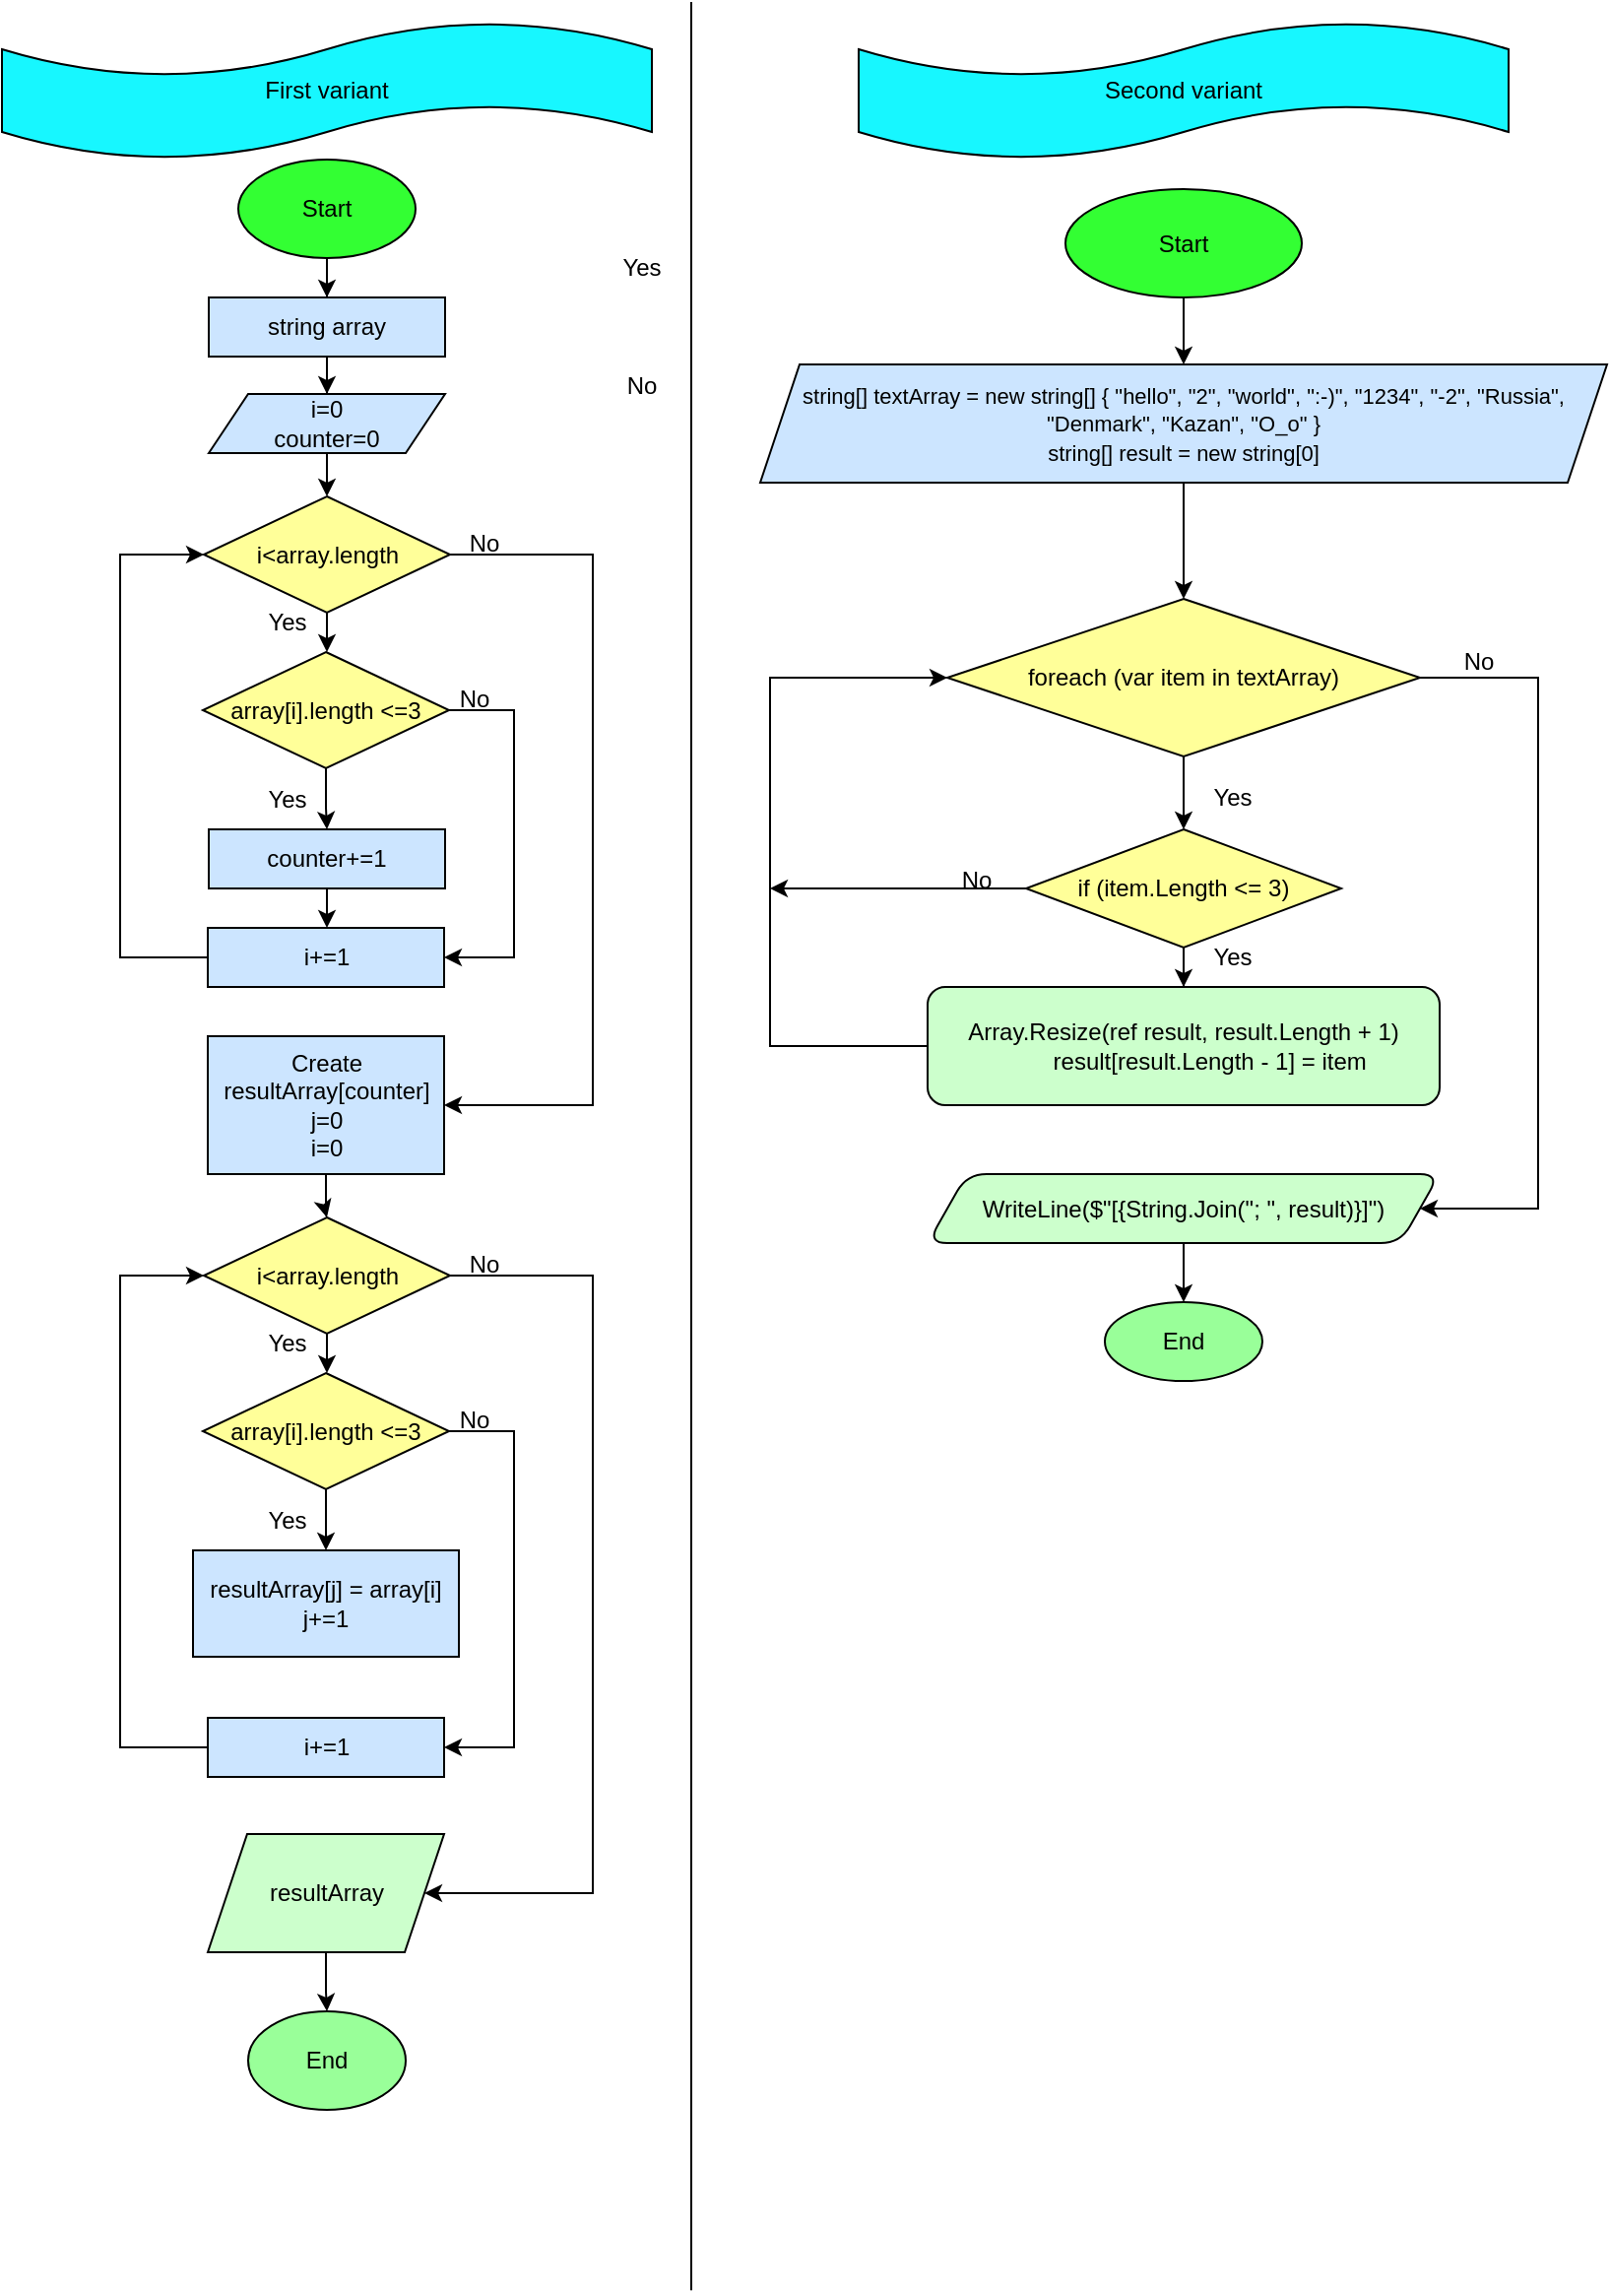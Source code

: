 <mxfile version="20.8.16" type="device"><diagram name="Страница 1" id="n2DwvgwDLk-lZiy1Ksqe"><mxGraphModel dx="914" dy="1211" grid="1" gridSize="10" guides="1" tooltips="1" connect="1" arrows="1" fold="1" page="1" pageScale="1" pageWidth="827" pageHeight="1169" math="0" shadow="0"><root><mxCell id="0"/><mxCell id="1" parent="0"/><mxCell id="b37bWL9vfAzipkTmE0JJ-6" value="" style="edgeStyle=orthogonalEdgeStyle;rounded=0;orthogonalLoop=1;jettySize=auto;html=1;" edge="1" parent="1" source="b37bWL9vfAzipkTmE0JJ-1" target="b37bWL9vfAzipkTmE0JJ-4"><mxGeometry relative="1" as="geometry"/></mxCell><mxCell id="b37bWL9vfAzipkTmE0JJ-1" value="Start" style="ellipse;whiteSpace=wrap;html=1;fillColor=#33FF33;" vertex="1" parent="1"><mxGeometry x="130" y="80" width="90" height="50" as="geometry"/></mxCell><mxCell id="b37bWL9vfAzipkTmE0JJ-2" value="First variant" style="shape=tape;whiteSpace=wrap;html=1;fillColor=#17F7FF;" vertex="1" parent="1"><mxGeometry x="10" y="10" width="330" height="70" as="geometry"/></mxCell><mxCell id="b37bWL9vfAzipkTmE0JJ-3" value="Second variant" style="shape=tape;whiteSpace=wrap;html=1;fillColor=#17F7FF;" vertex="1" parent="1"><mxGeometry x="445" y="10" width="330" height="70" as="geometry"/></mxCell><mxCell id="b37bWL9vfAzipkTmE0JJ-9" value="" style="edgeStyle=orthogonalEdgeStyle;rounded=0;orthogonalLoop=1;jettySize=auto;html=1;" edge="1" parent="1" source="b37bWL9vfAzipkTmE0JJ-4" target="b37bWL9vfAzipkTmE0JJ-8"><mxGeometry relative="1" as="geometry"/></mxCell><mxCell id="b37bWL9vfAzipkTmE0JJ-4" value="string array" style="whiteSpace=wrap;html=1;fillColor=#CCE5FF;" vertex="1" parent="1"><mxGeometry x="115" y="150" width="120" height="30" as="geometry"/></mxCell><mxCell id="b37bWL9vfAzipkTmE0JJ-11" value="" style="edgeStyle=orthogonalEdgeStyle;rounded=0;orthogonalLoop=1;jettySize=auto;html=1;" edge="1" parent="1" source="b37bWL9vfAzipkTmE0JJ-8" target="b37bWL9vfAzipkTmE0JJ-10"><mxGeometry relative="1" as="geometry"/></mxCell><mxCell id="b37bWL9vfAzipkTmE0JJ-8" value="i=0&lt;br&gt;counter=0" style="shape=parallelogram;perimeter=parallelogramPerimeter;whiteSpace=wrap;html=1;fixedSize=1;fillColor=#CCE5FF;" vertex="1" parent="1"><mxGeometry x="115" y="199" width="120" height="30" as="geometry"/></mxCell><mxCell id="b37bWL9vfAzipkTmE0JJ-13" value="" style="edgeStyle=orthogonalEdgeStyle;rounded=0;orthogonalLoop=1;jettySize=auto;html=1;" edge="1" parent="1" source="b37bWL9vfAzipkTmE0JJ-10" target="b37bWL9vfAzipkTmE0JJ-12"><mxGeometry relative="1" as="geometry"/></mxCell><mxCell id="b37bWL9vfAzipkTmE0JJ-18" style="edgeStyle=orthogonalEdgeStyle;rounded=0;orthogonalLoop=1;jettySize=auto;html=1;entryX=1;entryY=0.5;entryDx=0;entryDy=0;exitX=1;exitY=0.5;exitDx=0;exitDy=0;" edge="1" parent="1" source="b37bWL9vfAzipkTmE0JJ-12" target="b37bWL9vfAzipkTmE0JJ-16"><mxGeometry relative="1" as="geometry"><Array as="points"><mxPoint x="270" y="360"/><mxPoint x="270" y="485"/></Array></mxGeometry></mxCell><mxCell id="b37bWL9vfAzipkTmE0JJ-28" style="edgeStyle=orthogonalEdgeStyle;rounded=0;orthogonalLoop=1;jettySize=auto;html=1;exitX=1;exitY=0.5;exitDx=0;exitDy=0;entryX=1;entryY=0.5;entryDx=0;entryDy=0;" edge="1" parent="1" source="b37bWL9vfAzipkTmE0JJ-10" target="b37bWL9vfAzipkTmE0JJ-27"><mxGeometry relative="1" as="geometry"><mxPoint x="250" y="570" as="targetPoint"/><Array as="points"><mxPoint x="310" y="281"/><mxPoint x="310" y="560"/></Array></mxGeometry></mxCell><mxCell id="b37bWL9vfAzipkTmE0JJ-10" value="i&amp;lt;array.length" style="rhombus;whiteSpace=wrap;html=1;fillColor=#FFFF99;" vertex="1" parent="1"><mxGeometry x="112.5" y="251" width="125" height="59" as="geometry"/></mxCell><mxCell id="b37bWL9vfAzipkTmE0JJ-15" value="" style="edgeStyle=orthogonalEdgeStyle;rounded=0;orthogonalLoop=1;jettySize=auto;html=1;" edge="1" parent="1" source="b37bWL9vfAzipkTmE0JJ-12" target="b37bWL9vfAzipkTmE0JJ-14"><mxGeometry relative="1" as="geometry"/></mxCell><mxCell id="b37bWL9vfAzipkTmE0JJ-12" value="array[i].length &amp;lt;=3" style="rhombus;whiteSpace=wrap;html=1;fillColor=#FFFF99;" vertex="1" parent="1"><mxGeometry x="112" y="330" width="125" height="59" as="geometry"/></mxCell><mxCell id="b37bWL9vfAzipkTmE0JJ-17" value="" style="edgeStyle=orthogonalEdgeStyle;rounded=0;orthogonalLoop=1;jettySize=auto;html=1;" edge="1" parent="1" source="b37bWL9vfAzipkTmE0JJ-14" target="b37bWL9vfAzipkTmE0JJ-16"><mxGeometry relative="1" as="geometry"/></mxCell><mxCell id="b37bWL9vfAzipkTmE0JJ-14" value="counter+=1" style="whiteSpace=wrap;html=1;fillColor=#CCE5FF;" vertex="1" parent="1"><mxGeometry x="115" y="420" width="120" height="30" as="geometry"/></mxCell><mxCell id="b37bWL9vfAzipkTmE0JJ-26" style="edgeStyle=orthogonalEdgeStyle;rounded=0;orthogonalLoop=1;jettySize=auto;html=1;entryX=0;entryY=0.5;entryDx=0;entryDy=0;exitX=0;exitY=0.5;exitDx=0;exitDy=0;" edge="1" parent="1" source="b37bWL9vfAzipkTmE0JJ-16" target="b37bWL9vfAzipkTmE0JJ-10"><mxGeometry relative="1" as="geometry"><Array as="points"><mxPoint x="70" y="485"/><mxPoint x="70" y="281"/></Array></mxGeometry></mxCell><mxCell id="b37bWL9vfAzipkTmE0JJ-16" value="i+=1" style="whiteSpace=wrap;html=1;fillColor=#CCE5FF;" vertex="1" parent="1"><mxGeometry x="114.5" y="470" width="120" height="30" as="geometry"/></mxCell><mxCell id="b37bWL9vfAzipkTmE0JJ-19" value="Yes" style="text;html=1;strokeColor=none;fillColor=none;align=center;verticalAlign=middle;whiteSpace=wrap;rounded=0;" vertex="1" parent="1"><mxGeometry x="320" y="120" width="30" height="30" as="geometry"/></mxCell><mxCell id="b37bWL9vfAzipkTmE0JJ-20" value="No" style="text;html=1;strokeColor=none;fillColor=none;align=center;verticalAlign=middle;whiteSpace=wrap;rounded=0;" vertex="1" parent="1"><mxGeometry x="320" y="190" width="30" height="9" as="geometry"/></mxCell><mxCell id="b37bWL9vfAzipkTmE0JJ-22" value="No" style="text;html=1;strokeColor=none;fillColor=none;align=center;verticalAlign=middle;whiteSpace=wrap;rounded=0;" vertex="1" parent="1"><mxGeometry x="235" y="349" width="30" height="9" as="geometry"/></mxCell><mxCell id="b37bWL9vfAzipkTmE0JJ-23" value="Yes" style="text;html=1;strokeColor=none;fillColor=none;align=center;verticalAlign=middle;whiteSpace=wrap;rounded=0;" vertex="1" parent="1"><mxGeometry x="140" y="310" width="30" height="10" as="geometry"/></mxCell><mxCell id="b37bWL9vfAzipkTmE0JJ-24" value="Yes" style="text;html=1;strokeColor=none;fillColor=none;align=center;verticalAlign=middle;whiteSpace=wrap;rounded=0;" vertex="1" parent="1"><mxGeometry x="140" y="400" width="30" height="10" as="geometry"/></mxCell><mxCell id="b37bWL9vfAzipkTmE0JJ-46" style="edgeStyle=orthogonalEdgeStyle;rounded=0;orthogonalLoop=1;jettySize=auto;html=1;entryX=0.5;entryY=0;entryDx=0;entryDy=0;" edge="1" parent="1" source="b37bWL9vfAzipkTmE0JJ-27" target="b37bWL9vfAzipkTmE0JJ-33"><mxGeometry relative="1" as="geometry"/></mxCell><mxCell id="b37bWL9vfAzipkTmE0JJ-27" value="Create resultArray[counter]&lt;br&gt;j=0&lt;br&gt;i=0" style="rounded=0;whiteSpace=wrap;html=1;fillColor=#CCE5FF;" vertex="1" parent="1"><mxGeometry x="114.5" y="525" width="120" height="70" as="geometry"/></mxCell><mxCell id="b37bWL9vfAzipkTmE0JJ-29" value="No" style="text;html=1;strokeColor=none;fillColor=none;align=center;verticalAlign=middle;whiteSpace=wrap;rounded=0;" vertex="1" parent="1"><mxGeometry x="240" y="270" width="30" height="9" as="geometry"/></mxCell><mxCell id="b37bWL9vfAzipkTmE0JJ-30" value="" style="edgeStyle=orthogonalEdgeStyle;rounded=0;orthogonalLoop=1;jettySize=auto;html=1;" edge="1" source="b37bWL9vfAzipkTmE0JJ-33" target="b37bWL9vfAzipkTmE0JJ-35" parent="1"><mxGeometry relative="1" as="geometry"/></mxCell><mxCell id="b37bWL9vfAzipkTmE0JJ-31" style="edgeStyle=orthogonalEdgeStyle;rounded=0;orthogonalLoop=1;jettySize=auto;html=1;entryX=1;entryY=0.5;entryDx=0;entryDy=0;exitX=1;exitY=0.5;exitDx=0;exitDy=0;" edge="1" source="b37bWL9vfAzipkTmE0JJ-35" target="b37bWL9vfAzipkTmE0JJ-39" parent="1"><mxGeometry relative="1" as="geometry"><Array as="points"><mxPoint x="270" y="726"/><mxPoint x="270" y="886"/></Array></mxGeometry></mxCell><mxCell id="b37bWL9vfAzipkTmE0JJ-32" style="edgeStyle=orthogonalEdgeStyle;rounded=0;orthogonalLoop=1;jettySize=auto;html=1;exitX=1;exitY=0.5;exitDx=0;exitDy=0;entryX=1;entryY=0.5;entryDx=0;entryDy=0;" edge="1" source="b37bWL9vfAzipkTmE0JJ-33" target="b37bWL9vfAzipkTmE0JJ-48" parent="1"><mxGeometry relative="1" as="geometry"><mxPoint x="234.5" y="960" as="targetPoint"/><Array as="points"><mxPoint x="310" y="647"/><mxPoint x="310" y="960"/></Array></mxGeometry></mxCell><mxCell id="b37bWL9vfAzipkTmE0JJ-33" value="i&amp;lt;array.length" style="rhombus;whiteSpace=wrap;html=1;fillColor=#FFFF99;" vertex="1" parent="1"><mxGeometry x="112.5" y="617" width="125" height="59" as="geometry"/></mxCell><mxCell id="b37bWL9vfAzipkTmE0JJ-34" value="" style="edgeStyle=orthogonalEdgeStyle;rounded=0;orthogonalLoop=1;jettySize=auto;html=1;" edge="1" source="b37bWL9vfAzipkTmE0JJ-35" target="b37bWL9vfAzipkTmE0JJ-37" parent="1"><mxGeometry relative="1" as="geometry"/></mxCell><mxCell id="b37bWL9vfAzipkTmE0JJ-35" value="array[i].length &amp;lt;=3" style="rhombus;whiteSpace=wrap;html=1;fillColor=#FFFF99;" vertex="1" parent="1"><mxGeometry x="112" y="696" width="125" height="59" as="geometry"/></mxCell><mxCell id="b37bWL9vfAzipkTmE0JJ-37" value="resultArray[j] = array[i]&lt;br&gt;j+=1" style="whiteSpace=wrap;html=1;fillColor=#CCE5FF;" vertex="1" parent="1"><mxGeometry x="107" y="786" width="135" height="54" as="geometry"/></mxCell><mxCell id="b37bWL9vfAzipkTmE0JJ-38" style="edgeStyle=orthogonalEdgeStyle;rounded=0;orthogonalLoop=1;jettySize=auto;html=1;entryX=0;entryY=0.5;entryDx=0;entryDy=0;exitX=0;exitY=0.5;exitDx=0;exitDy=0;" edge="1" source="b37bWL9vfAzipkTmE0JJ-39" target="b37bWL9vfAzipkTmE0JJ-33" parent="1"><mxGeometry relative="1" as="geometry"><Array as="points"><mxPoint x="70" y="886"/><mxPoint x="70" y="647"/></Array></mxGeometry></mxCell><mxCell id="b37bWL9vfAzipkTmE0JJ-39" value="i+=1" style="whiteSpace=wrap;html=1;fillColor=#CCE5FF;" vertex="1" parent="1"><mxGeometry x="114.5" y="871" width="120" height="30" as="geometry"/></mxCell><mxCell id="b37bWL9vfAzipkTmE0JJ-40" value="No" style="text;html=1;strokeColor=none;fillColor=none;align=center;verticalAlign=middle;whiteSpace=wrap;rounded=0;" vertex="1" parent="1"><mxGeometry x="235" y="715" width="30" height="9" as="geometry"/></mxCell><mxCell id="b37bWL9vfAzipkTmE0JJ-41" value="Yes" style="text;html=1;strokeColor=none;fillColor=none;align=center;verticalAlign=middle;whiteSpace=wrap;rounded=0;" vertex="1" parent="1"><mxGeometry x="140" y="676" width="30" height="10" as="geometry"/></mxCell><mxCell id="b37bWL9vfAzipkTmE0JJ-42" value="Yes" style="text;html=1;strokeColor=none;fillColor=none;align=center;verticalAlign=middle;whiteSpace=wrap;rounded=0;" vertex="1" parent="1"><mxGeometry x="140" y="766" width="30" height="10" as="geometry"/></mxCell><mxCell id="b37bWL9vfAzipkTmE0JJ-44" value="No" style="text;html=1;strokeColor=none;fillColor=none;align=center;verticalAlign=middle;whiteSpace=wrap;rounded=0;" vertex="1" parent="1"><mxGeometry x="240" y="636" width="30" height="9" as="geometry"/></mxCell><mxCell id="b37bWL9vfAzipkTmE0JJ-50" value="" style="edgeStyle=orthogonalEdgeStyle;rounded=0;orthogonalLoop=1;jettySize=auto;html=1;" edge="1" parent="1" source="b37bWL9vfAzipkTmE0JJ-48" target="b37bWL9vfAzipkTmE0JJ-49"><mxGeometry relative="1" as="geometry"/></mxCell><mxCell id="b37bWL9vfAzipkTmE0JJ-48" value="resultArray" style="shape=parallelogram;perimeter=parallelogramPerimeter;whiteSpace=wrap;html=1;fixedSize=1;fillColor=#CCFFCC;" vertex="1" parent="1"><mxGeometry x="114.5" y="930" width="120" height="60" as="geometry"/></mxCell><mxCell id="b37bWL9vfAzipkTmE0JJ-49" value="End" style="ellipse;whiteSpace=wrap;html=1;fillColor=#99FF99;" vertex="1" parent="1"><mxGeometry x="135" y="1020" width="80" height="50" as="geometry"/></mxCell><mxCell id="b37bWL9vfAzipkTmE0JJ-53" value="" style="edgeStyle=orthogonalEdgeStyle;rounded=0;orthogonalLoop=1;jettySize=auto;html=1;" edge="1" parent="1" source="b37bWL9vfAzipkTmE0JJ-51" target="b37bWL9vfAzipkTmE0JJ-52"><mxGeometry relative="1" as="geometry"/></mxCell><mxCell id="b37bWL9vfAzipkTmE0JJ-51" value="Start" style="ellipse;whiteSpace=wrap;html=1;fillColor=#33FF33;" vertex="1" parent="1"><mxGeometry x="550" y="95" width="120" height="55" as="geometry"/></mxCell><mxCell id="b37bWL9vfAzipkTmE0JJ-58" value="" style="edgeStyle=orthogonalEdgeStyle;rounded=0;orthogonalLoop=1;jettySize=auto;html=1;fontSize=11;" edge="1" parent="1" source="b37bWL9vfAzipkTmE0JJ-52" target="b37bWL9vfAzipkTmE0JJ-57"><mxGeometry relative="1" as="geometry"/></mxCell><mxCell id="b37bWL9vfAzipkTmE0JJ-52" value="&lt;div&gt;&lt;font style=&quot;font-size: 11px;&quot;&gt;string[] textArray = new string[] { &quot;hello&quot;, &quot;2&quot;, &quot;world&quot;, &quot;:-)&quot;, &quot;1234&quot;, &quot;-2&quot;, &quot;Russia&quot;, &quot;Denmark&quot;, &quot;Kazan&quot;, &quot;O_o&quot; }&lt;/font&gt;&lt;/div&gt;&lt;div&gt;&lt;font style=&quot;font-size: 11px;&quot;&gt;string[] result = new string[0]&lt;/font&gt;&lt;/div&gt;" style="shape=parallelogram;perimeter=parallelogramPerimeter;whiteSpace=wrap;html=1;fixedSize=1;fillColor=#CCE5FF;" vertex="1" parent="1"><mxGeometry x="395" y="184" width="430" height="60" as="geometry"/></mxCell><mxCell id="b37bWL9vfAzipkTmE0JJ-54" value="" style="endArrow=none;html=1;rounded=0;fontSize=11;" edge="1" parent="1"><mxGeometry width="50" height="50" relative="1" as="geometry"><mxPoint x="360" y="1161.6" as="sourcePoint"/><mxPoint x="360" as="targetPoint"/></mxGeometry></mxCell><mxCell id="b37bWL9vfAzipkTmE0JJ-60" value="" style="edgeStyle=orthogonalEdgeStyle;rounded=0;orthogonalLoop=1;jettySize=auto;html=1;fontSize=11;" edge="1" parent="1" source="b37bWL9vfAzipkTmE0JJ-57" target="b37bWL9vfAzipkTmE0JJ-59"><mxGeometry relative="1" as="geometry"/></mxCell><mxCell id="b37bWL9vfAzipkTmE0JJ-65" style="edgeStyle=orthogonalEdgeStyle;rounded=0;orthogonalLoop=1;jettySize=auto;html=1;entryX=1;entryY=0.5;entryDx=0;entryDy=0;fontSize=11;exitX=1;exitY=0.5;exitDx=0;exitDy=0;" edge="1" parent="1" source="b37bWL9vfAzipkTmE0JJ-57" target="b37bWL9vfAzipkTmE0JJ-63"><mxGeometry relative="1" as="geometry"><Array as="points"><mxPoint x="790" y="343"/><mxPoint x="790" y="612"/></Array></mxGeometry></mxCell><mxCell id="b37bWL9vfAzipkTmE0JJ-57" value="foreach (var item in textArray)" style="rhombus;whiteSpace=wrap;html=1;fillColor=#FFFF99;" vertex="1" parent="1"><mxGeometry x="490" y="303" width="240" height="80" as="geometry"/></mxCell><mxCell id="b37bWL9vfAzipkTmE0JJ-62" value="" style="edgeStyle=orthogonalEdgeStyle;rounded=0;orthogonalLoop=1;jettySize=auto;html=1;fontSize=11;" edge="1" parent="1" source="b37bWL9vfAzipkTmE0JJ-59" target="b37bWL9vfAzipkTmE0JJ-61"><mxGeometry relative="1" as="geometry"/></mxCell><mxCell id="b37bWL9vfAzipkTmE0JJ-69" style="edgeStyle=orthogonalEdgeStyle;rounded=0;orthogonalLoop=1;jettySize=auto;html=1;fontSize=11;" edge="1" parent="1" source="b37bWL9vfAzipkTmE0JJ-59"><mxGeometry relative="1" as="geometry"><mxPoint x="400.0" y="450" as="targetPoint"/></mxGeometry></mxCell><mxCell id="b37bWL9vfAzipkTmE0JJ-59" value="if (item.Length &amp;lt;= 3)" style="rhombus;whiteSpace=wrap;html=1;fillColor=#FFFF99;" vertex="1" parent="1"><mxGeometry x="530" y="420" width="160" height="60" as="geometry"/></mxCell><mxCell id="b37bWL9vfAzipkTmE0JJ-68" style="edgeStyle=orthogonalEdgeStyle;rounded=0;orthogonalLoop=1;jettySize=auto;html=1;entryX=0;entryY=0.5;entryDx=0;entryDy=0;fontSize=11;exitX=0;exitY=0.5;exitDx=0;exitDy=0;" edge="1" parent="1" source="b37bWL9vfAzipkTmE0JJ-61" target="b37bWL9vfAzipkTmE0JJ-57"><mxGeometry relative="1" as="geometry"><Array as="points"><mxPoint x="400" y="530"/><mxPoint x="400" y="343"/></Array></mxGeometry></mxCell><mxCell id="b37bWL9vfAzipkTmE0JJ-61" value="&lt;div&gt;Array.Resize(ref result, result.Length + 1)&lt;/div&gt;&lt;div&gt;&amp;nbsp; &amp;nbsp; &amp;nbsp; &amp;nbsp; result[result.Length - 1] = item&lt;/div&gt;" style="rounded=1;whiteSpace=wrap;html=1;fillColor=#CCFFCC;" vertex="1" parent="1"><mxGeometry x="480" y="500" width="260" height="60" as="geometry"/></mxCell><mxCell id="b37bWL9vfAzipkTmE0JJ-67" value="" style="edgeStyle=orthogonalEdgeStyle;rounded=0;orthogonalLoop=1;jettySize=auto;html=1;fontSize=11;" edge="1" parent="1" source="b37bWL9vfAzipkTmE0JJ-63" target="b37bWL9vfAzipkTmE0JJ-66"><mxGeometry relative="1" as="geometry"/></mxCell><mxCell id="b37bWL9vfAzipkTmE0JJ-63" value="WriteLine($&quot;[{String.Join(&quot;; &quot;, result)}]&quot;)" style="shape=parallelogram;perimeter=parallelogramPerimeter;whiteSpace=wrap;html=1;fixedSize=1;rounded=1;fillColor=#CCFFCC;" vertex="1" parent="1"><mxGeometry x="480" y="595" width="260" height="35" as="geometry"/></mxCell><mxCell id="b37bWL9vfAzipkTmE0JJ-66" value="End" style="ellipse;whiteSpace=wrap;html=1;rounded=1;fillColor=#99FF99;" vertex="1" parent="1"><mxGeometry x="570" y="660" width="80" height="40" as="geometry"/></mxCell><mxCell id="b37bWL9vfAzipkTmE0JJ-70" value="Yes" style="text;html=1;strokeColor=none;fillColor=none;align=center;verticalAlign=middle;whiteSpace=wrap;rounded=0;" vertex="1" parent="1"><mxGeometry x="620" y="389" width="30" height="30" as="geometry"/></mxCell><mxCell id="b37bWL9vfAzipkTmE0JJ-71" value="Yes" style="text;html=1;strokeColor=none;fillColor=none;align=center;verticalAlign=middle;whiteSpace=wrap;rounded=0;" vertex="1" parent="1"><mxGeometry x="620" y="470" width="30" height="30" as="geometry"/></mxCell><mxCell id="b37bWL9vfAzipkTmE0JJ-74" value="No" style="text;html=1;strokeColor=none;fillColor=none;align=center;verticalAlign=middle;whiteSpace=wrap;rounded=0;" vertex="1" parent="1"><mxGeometry x="490" y="441" width="30" height="9" as="geometry"/></mxCell><mxCell id="b37bWL9vfAzipkTmE0JJ-75" value="No" style="text;html=1;strokeColor=none;fillColor=none;align=center;verticalAlign=middle;whiteSpace=wrap;rounded=0;" vertex="1" parent="1"><mxGeometry x="745" y="330" width="30" height="9" as="geometry"/></mxCell></root></mxGraphModel></diagram></mxfile>
